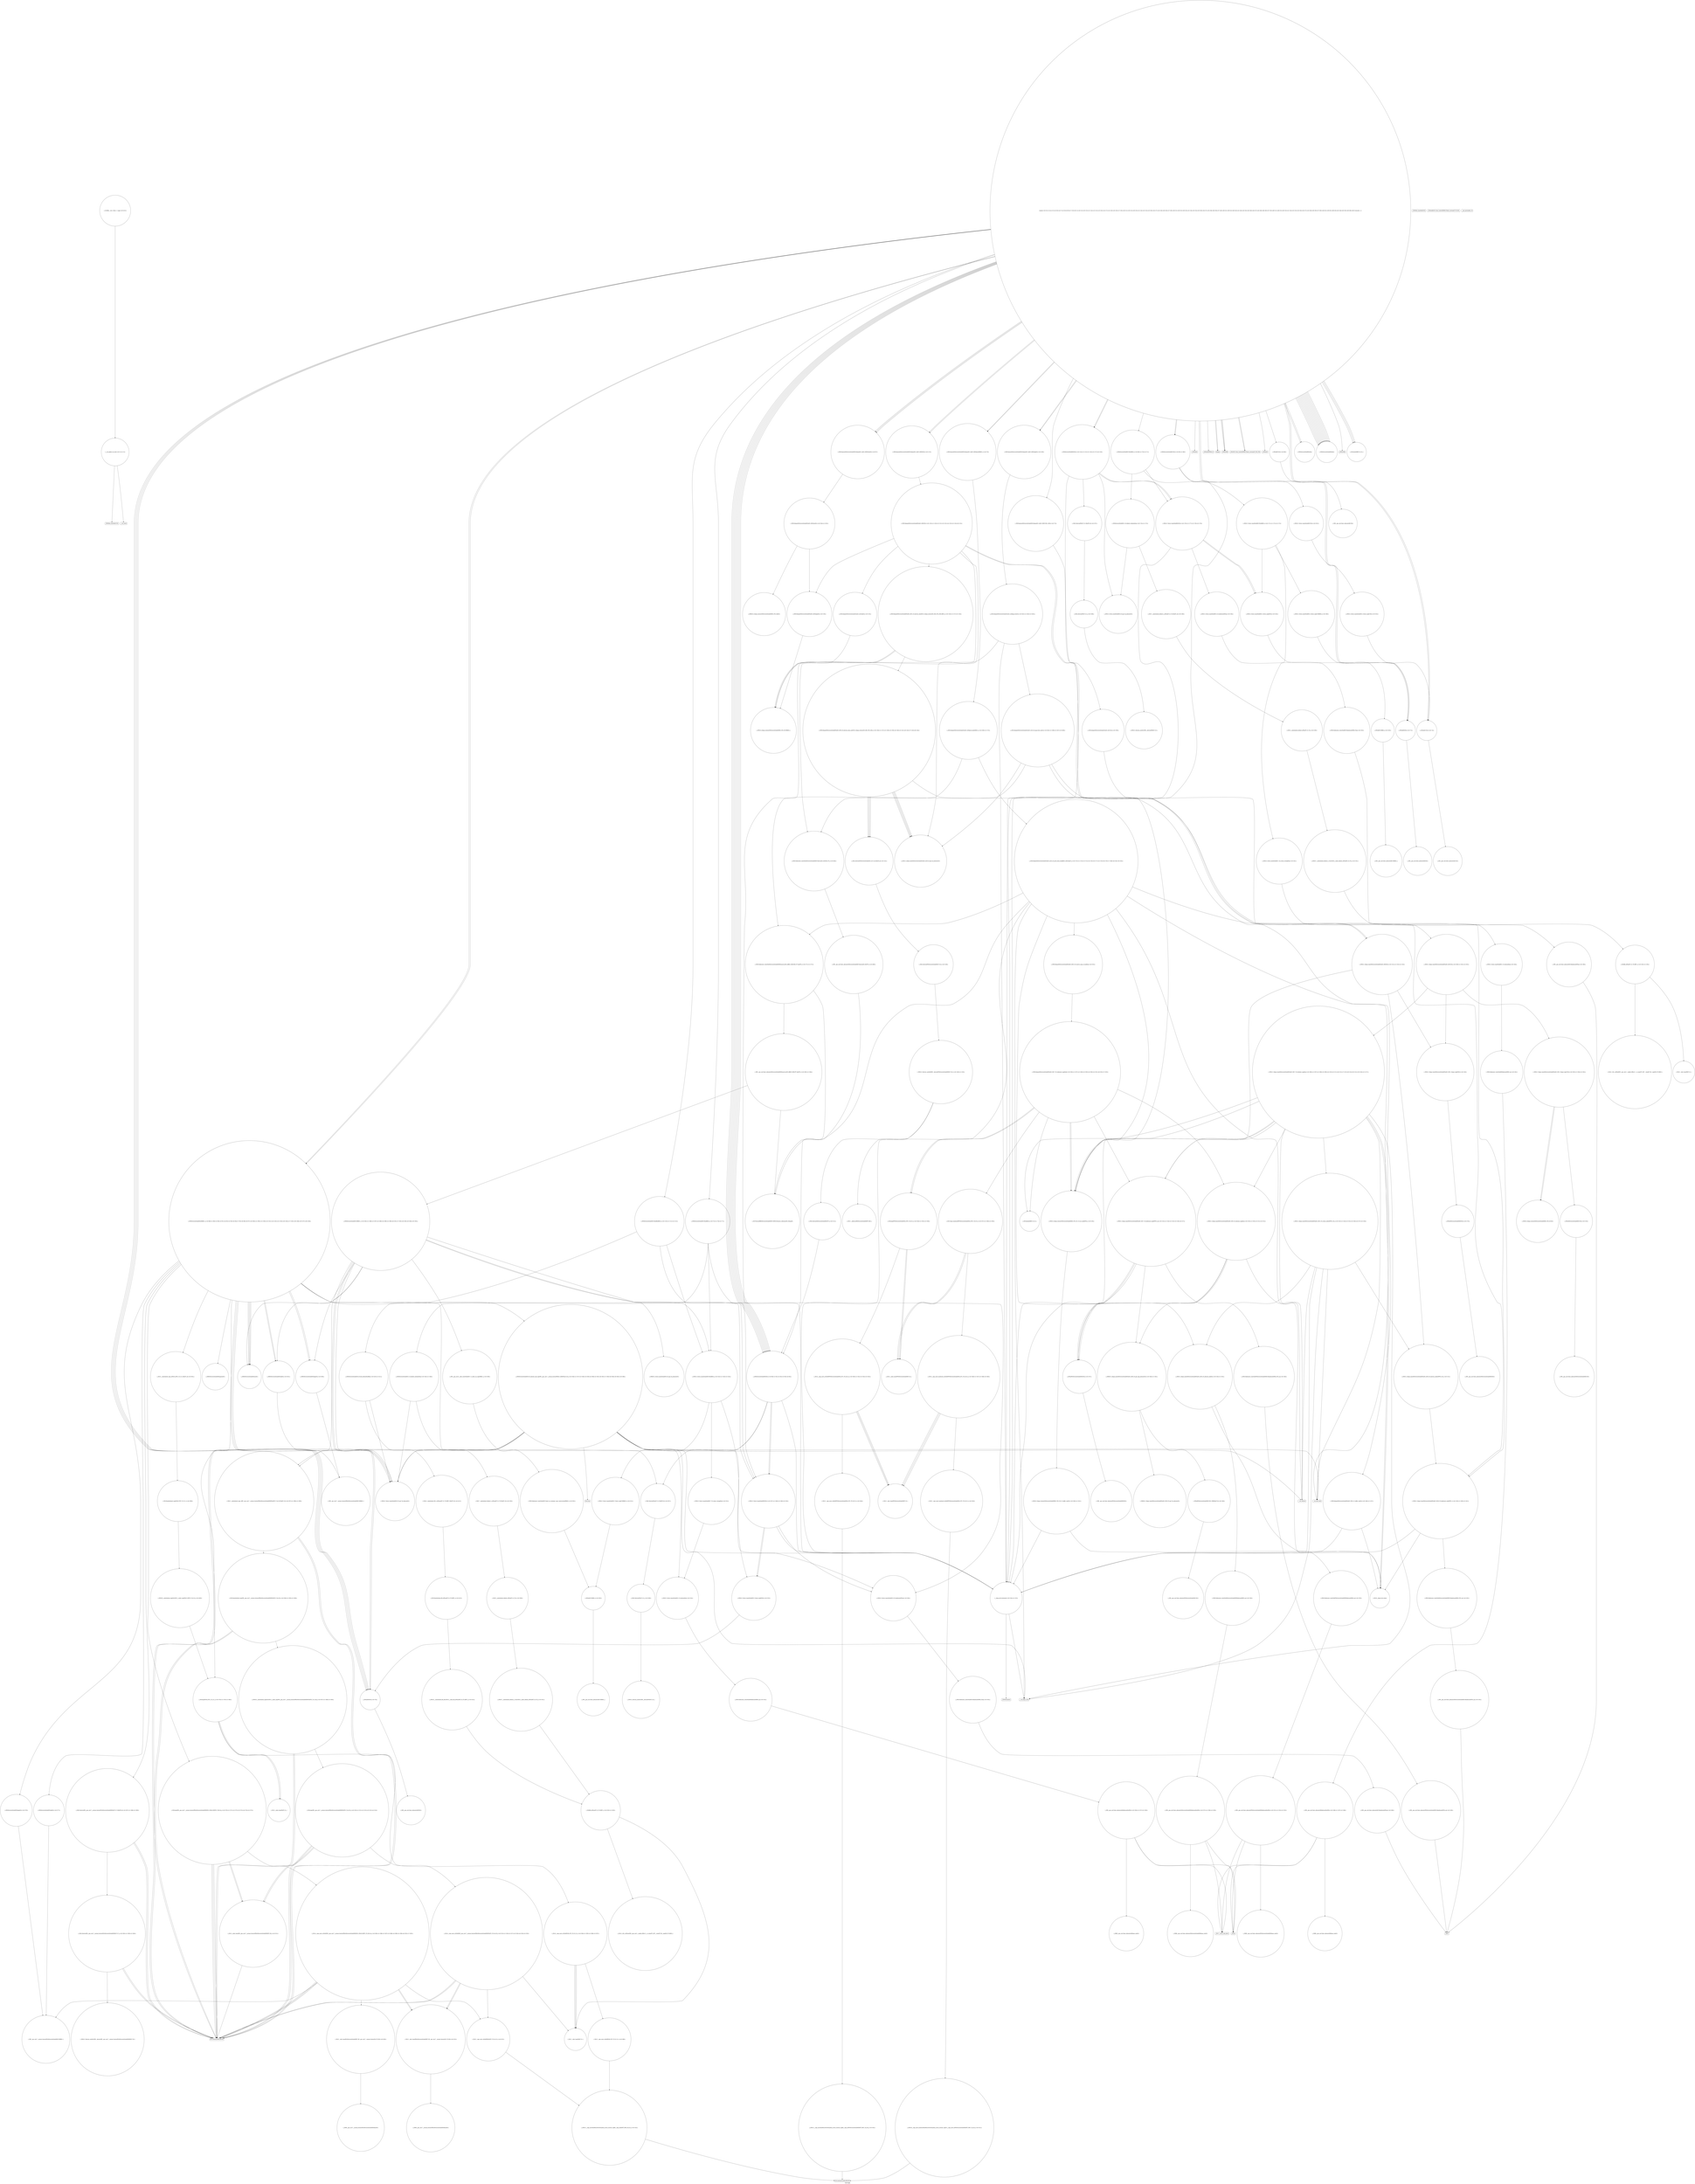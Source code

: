 digraph "Call Graph" {
	label="Call Graph";

	Node0x5560c06709c0 [shape=record,shape=circle,label="{__cxx_global_var_init|{<s0>1|<s1>2}}"];
	Node0x5560c06709c0:s0 -> Node0x5560c0670a40[color=black];
	Node0x5560c06709c0:s1 -> Node0x5560c0b694f0[color=black];
	Node0x5560c0b70db0 [shape=record,shape=circle,label="{_ZSt22__copy_move_backward_aILb0EPPSt6vectorIxSaIxEES4_ET1_T0_S6_S5_|{<s0>350}}"];
	Node0x5560c0b70db0:s0 -> Node0x5560c0b70e30[color=black];
	Node0x5560c0b6abf0 [shape=record,shape=circle,label="{_ZNSt5dequeISt6vectorIxSaIxEESaIS2_EEC2Ev|{<s0>199}}"];
	Node0x5560c0b6abf0:s0 -> Node0x5560c0b6ac70[color=black];
	Node0x5560c0b69a70 [shape=record,shape=circle,label="{_ZNSt5queueISt6vectorIxSaIxEESt5dequeIS2_SaIS2_EEEC2IS5_vEEv|{<s0>73}}"];
	Node0x5560c0b69a70:s0 -> Node0x5560c0b6abf0[color=black];
	Node0x5560c0b6d490 [shape=record,shape=Mrecord,label="{llvm.trap}"];
	Node0x5560c0b6b2f0 [shape=record,shape=circle,label="{_ZN9__gnu_cxx13new_allocatorIPSt6vectorIxSaIxEEE8allocateEmPKv|{<s0>231|<s1>232|<s2>233}}"];
	Node0x5560c0b6b2f0:s0 -> Node0x5560c0b6b370[color=black];
	Node0x5560c0b6b2f0:s1 -> Node0x5560c0b6cc90[color=black];
	Node0x5560c0b6b2f0:s2 -> Node0x5560c0b6cd10[color=black];
	Node0x5560c0b6a170 [shape=record,shape=Mrecord,label="{_ZNSolsEx}"];
	Node0x5560c0b6db90 [shape=record,shape=circle,label="{_ZNSt5dequeISt6vectorIxSaIxEESaIS2_EE16_M_pop_front_auxEv|{<s0>405|<s1>406|<s2>407|<s3>408}}"];
	Node0x5560c0b6db90:s0 -> Node0x5560c0b6a5f0[color=black];
	Node0x5560c0b6db90:s1 -> Node0x5560c0b6db10[color=black];
	Node0x5560c0b6db90:s2 -> Node0x5560c0b6be90[color=black];
	Node0x5560c0b6db90:s3 -> Node0x5560c0b6b1f0[color=black];
	Node0x5560c0b6b9f0 [shape=record,shape=circle,label="{_ZNSt12_Vector_baseIxSaIxEE12_Vector_implD2Ev|{<s0>253}}"];
	Node0x5560c0b6b9f0:s0 -> Node0x5560c0b69bf0[color=black];
	Node0x5560c0b6a870 [shape=record,shape=circle,label="{_ZNSt5dequeISt6vectorIxSaIxEESaIS2_EE19_M_destroy_data_auxESt15_Deque_iteratorIS2_RS2_PS2_ES8_|{<s0>136|<s1>137|<s2>138|<s3>139|<s4>140|<s5>141|<s6>142|<s7>143|<s8>144}}"];
	Node0x5560c0b6a870:s0 -> Node0x5560c0b6a9f0[color=black];
	Node0x5560c0b6a870:s1 -> Node0x5560c0b6a5f0[color=black];
	Node0x5560c0b6a870:s2 -> Node0x5560c0b6a970[color=black];
	Node0x5560c0b6a870:s3 -> Node0x5560c0b6a5f0[color=black];
	Node0x5560c0b6a870:s4 -> Node0x5560c0b6a970[color=black];
	Node0x5560c0b6a870:s5 -> Node0x5560c0b6a5f0[color=black];
	Node0x5560c0b6a870:s6 -> Node0x5560c0b6a970[color=black];
	Node0x5560c0b6a870:s7 -> Node0x5560c0b6a5f0[color=black];
	Node0x5560c0b6a870:s8 -> Node0x5560c0b6a970[color=black];
	Node0x5560c0b6f930 [shape=record,shape=circle,label="{_ZNSt16allocator_traitsISaIxEE10deallocateERS0_Pxm|{<s0>265}}"];
	Node0x5560c0b6f930:s0 -> Node0x5560c0b6f9b0[color=black];
	Node0x5560c0b6bf90 [shape=record,shape=circle,label="{_ZN9__gnu_cxx13new_allocatorISt6vectorIxSaIxEEE10deallocateEPS3_m|{<s0>163}}"];
	Node0x5560c0b6bf90:s0 -> Node0x5560c0b6c010[color=black];
	Node0x5560c0b70030 [shape=record,shape=circle,label="{_ZSt22__uninitialized_copy_aIN9__gnu_cxx17__normal_iteratorIPKxSt6vectorIxSaIxEEEEPxxET0_T_SA_S9_RSaIT1_E|{<s0>297|<s1>298|<s2>299}}"];
	Node0x5560c0b70030:s0 -> Node0x5560c0b70330[color=black];
	Node0x5560c0b70030:s1 -> Node0x5560c0b70330[color=black];
	Node0x5560c0b70030:s2 -> Node0x5560c0b702b0[color=black];
	Node0x5560c0b6c690 [shape=record,shape=circle,label="{_ZNSt12_Vector_baseIiSaIiEEC2EmRKS0_|{<s0>171|<s1>172|<s2>173}}"];
	Node0x5560c0b6c690:s0 -> Node0x5560c0b6c810[color=black];
	Node0x5560c0b6c690:s1 -> Node0x5560c0b6c890[color=black];
	Node0x5560c0b6c690:s2 -> Node0x5560c0b6c910[color=black];
	Node0x5560c0b70730 [shape=record,shape=Mrecord,label="{llvm.memmove.p0i8.p0i8.i64}"];
	Node0x5560c0b6cd90 [shape=record,shape=circle,label="{_ZSt27__uninitialized_default_n_aIPimiET_S1_T0_RSaIT1_E|{<s0>189}}"];
	Node0x5560c0b6cd90:s0 -> Node0x5560c0b6ce90[color=black];
	Node0x5560c0670a40 [shape=record,shape=Mrecord,label="{_ZNSt8ios_base4InitC1Ev}"];
	Node0x5560c0b70e30 [shape=record,shape=circle,label="{_ZNSt20__copy_move_backwardILb0ELb1ESt26random_access_iterator_tagE13__copy_move_bIPSt6vectorIxSaIxEEEEPT_PKS7_SA_S8_|{<s0>351}}"];
	Node0x5560c0b70e30:s0 -> Node0x5560c0b70730[color=black];
	Node0x5560c0b6ac70 [shape=record,shape=circle,label="{_ZNSt11_Deque_baseISt6vectorIxSaIxEESaIS2_EEC2Ev|{<s0>200|<s1>201|<s2>202}}"];
	Node0x5560c0b6ac70:s0 -> Node0x5560c0b6acf0[color=black];
	Node0x5560c0b6ac70:s1 -> Node0x5560c0b6ad70[color=black];
	Node0x5560c0b6ac70:s2 -> Node0x5560c0b6be10[color=black];
	Node0x5560c0b69af0 [shape=record,shape=circle,label="{_ZNSaIxEC2Ev|{<s0>74}}"];
	Node0x5560c0b69af0:s0 -> Node0x5560c0b6b670[color=black];
	Node0x5560c0b6d510 [shape=record,shape=circle,label="{_ZSt8_DestroyIN9__gnu_cxx17__normal_iteratorIPxSt6vectorIxSaIxEEEEEvT_S7_|{<s0>382|<s1>383|<s2>384}}"];
	Node0x5560c0b6d510:s0 -> Node0x5560c0b70330[color=black];
	Node0x5560c0b6d510:s1 -> Node0x5560c0b70330[color=black];
	Node0x5560c0b6d510:s2 -> Node0x5560c0b6d590[color=black];
	Node0x5560c0b6b370 [shape=record,shape=circle,label="{_ZNK9__gnu_cxx13new_allocatorIPSt6vectorIxSaIxEEE8max_sizeEv}"];
	Node0x5560c0b6a1f0 [shape=record,shape=Mrecord,label="{_ZNSolsEPFRSoS_E}"];
	Node0x5560c0b6dc10 [shape=record,shape=circle,label="{_ZN9__gnu_cxx13new_allocatorISt6vectorIxSaIxEEE7destroyIS3_EEvPT_|{<s0>409}}"];
	Node0x5560c0b6dc10:s0 -> Node0x5560c0b69d70[color=black];
	Node0x5560c0b6ba70 [shape=record,shape=circle,label="{_ZN9__gnu_cxx13new_allocatorIxEC2ERKS1_}"];
	Node0x5560c0b6a8f0 [shape=record,shape=circle,label="{_ZNSt15_Deque_iteratorISt6vectorIxSaIxEERS2_PS2_EC2ERKS5_}"];
	Node0x5560c0b6f9b0 [shape=record,shape=circle,label="{_ZN9__gnu_cxx13new_allocatorIxE10deallocateEPxm|{<s0>266}}"];
	Node0x5560c0b6f9b0:s0 -> Node0x5560c0b6c010[color=black];
	Node0x5560c0b6c010 [shape=record,shape=Mrecord,label="{_ZdlPv}"];
	Node0x5560c0b700b0 [shape=record,shape=circle,label="{_ZNKSt6vectorIxSaIxEE5beginEv|{<s0>300}}"];
	Node0x5560c0b700b0:s0 -> Node0x5560c0b70830[color=black];
	Node0x5560c0b6c710 [shape=record,shape=circle,label="{_ZNSt6vectorIiSaIiEE21_M_default_initializeEm|{<s0>174|<s1>175}}"];
	Node0x5560c0b6c710:s0 -> Node0x5560c0b6ce10[color=black];
	Node0x5560c0b6c710:s1 -> Node0x5560c0b6cd90[color=black];
	Node0x5560c0b707b0 [shape=record,shape=circle,label="{_ZNK9__gnu_cxx17__normal_iteratorIPKxSt6vectorIxSaIxEEE4baseEv}"];
	Node0x5560c0b6ce10 [shape=record,shape=circle,label="{_ZNSt12_Vector_baseIiSaIiEE19_M_get_Tp_allocatorEv}"];
	Node0x5560c0b69470 [shape=record,shape=Mrecord,label="{_ZNSt8ios_base4InitD1Ev}"];
	Node0x5560c0b70eb0 [shape=record,shape=circle,label="{_ZNSt12_Vector_baseIxSaIxEEC2Ev|{<s0>352}}"];
	Node0x5560c0b70eb0:s0 -> Node0x5560c0b70f30[color=black];
	Node0x5560c0b6acf0 [shape=record,shape=circle,label="{_ZNSt11_Deque_baseISt6vectorIxSaIxEESaIS2_EE11_Deque_implC2Ev|{<s0>203|<s1>204|<s2>205}}"];
	Node0x5560c0b6acf0:s0 -> Node0x5560c0b6adf0[color=black];
	Node0x5560c0b6acf0:s1 -> Node0x5560c0b6ae70[color=black];
	Node0x5560c0b6acf0:s2 -> Node0x5560c0b6ae70[color=black];
	Node0x5560c0b69b70 [shape=record,shape=circle,label="{_ZNSt6vectorIxSaIxEEC2EmRKS0_|{<s0>75|<s1>76|<s2>77}}"];
	Node0x5560c0b69b70:s0 -> Node0x5560c0b6b770[color=black];
	Node0x5560c0b69b70:s1 -> Node0x5560c0b6b7f0[color=black];
	Node0x5560c0b69b70:s2 -> Node0x5560c0b6b870[color=black];
	Node0x5560c0b6d590 [shape=record,shape=circle,label="{_ZNSt12_Destroy_auxILb1EE9__destroyIN9__gnu_cxx17__normal_iteratorIPxSt6vectorIxSaIxEEEEEEvT_S9_}"];
	Node0x5560c0b6b3f0 [shape=record,shape=circle,label="{_ZNSt11_Deque_baseISt6vectorIxSaIxEESaIS2_EE16_M_allocate_nodeEv|{<s0>234|<s1>235}}"];
	Node0x5560c0b6b3f0:s0 -> Node0x5560c0b6bc90[color=black];
	Node0x5560c0b6b3f0:s1 -> Node0x5560c0b6b470[color=black];
	Node0x5560c0b6a270 [shape=record,shape=Mrecord,label="{_ZSt4endlIcSt11char_traitsIcEERSt13basic_ostreamIT_T0_ES6_}"];
	Node0x5560c0b6dc90 [shape=record,shape=circle,label="{_ZNSt6vectorIxSaIxEE18_M_fill_initializeEmRKx|{<s0>410|<s1>411}}"];
	Node0x5560c0b6dc90:s0 -> Node0x5560c0b6f5b0[color=black];
	Node0x5560c0b6dc90:s1 -> Node0x5560c0b6dd10[color=black];
	Node0x5560c0b6baf0 [shape=record,shape=circle,label="{_ZNSt12_Vector_baseIxSaIxEE11_M_allocateEm|{<s0>254}}"];
	Node0x5560c0b6baf0:s0 -> Node0x5560c0b6f3b0[color=black];
	Node0x5560c0b6a970 [shape=record,shape=circle,label="{_ZSt8_DestroyIPSt6vectorIxSaIxEES2_EvT_S4_RSaIT0_E|{<s0>145}}"];
	Node0x5560c0b6a970:s0 -> Node0x5560c0b6aa70[color=black];
	Node0x5560c0b6fa30 [shape=record,shape=circle,label="{_ZSt8_DestroyIPxxEvT_S1_RSaIT0_E|{<s0>267}}"];
	Node0x5560c0b6fa30:s0 -> Node0x5560c0b6fab0[color=black];
	Node0x5560c0b6c090 [shape=record,shape=circle,label="{_ZNKSt11_Deque_baseISt6vectorIxSaIxEESaIS2_EE20_M_get_map_allocatorEv|{<s0>164|<s1>165}}"];
	Node0x5560c0b6c090:s0 -> Node0x5560c0b6c210[color=black];
	Node0x5560c0b6c090:s1 -> Node0x5560c0b6c290[color=black];
	Node0x5560c0b70130 [shape=record,shape=circle,label="{_ZNKSt6vectorIxSaIxEE3endEv|{<s0>301}}"];
	Node0x5560c0b70130:s0 -> Node0x5560c0b70830[color=black];
	Node0x5560c0b6c790 [shape=record,shape=circle,label="{_ZNSt12_Vector_baseIiSaIiEED2Ev|{<s0>176|<s1>177|<s2>178|<s3>179}}"];
	Node0x5560c0b6c790:s0 -> Node0x5560c0b6d110[color=black];
	Node0x5560c0b6c790:s1 -> Node0x5560c0b6c910[color=black];
	Node0x5560c0b6c790:s2 -> Node0x5560c0b6c910[color=black];
	Node0x5560c0b6c790:s3 -> Node0x5560c0b6a6f0[color=black];
	Node0x5560c0b70830 [shape=record,shape=circle,label="{_ZN9__gnu_cxx17__normal_iteratorIPKxSt6vectorIxSaIxEEEC2ERKS2_}"];
	Node0x5560c0b6ce90 [shape=record,shape=circle,label="{_ZSt25__uninitialized_default_nIPimET_S1_T0_|{<s0>190}}"];
	Node0x5560c0b6ce90:s0 -> Node0x5560c0b6cf10[color=black];
	Node0x5560c0b694f0 [shape=record,shape=Mrecord,label="{__cxa_atexit}"];
	Node0x5560c0b70f30 [shape=record,shape=circle,label="{_ZNSt12_Vector_baseIxSaIxEE12_Vector_implC2Ev|{<s0>353}}"];
	Node0x5560c0b70f30:s0 -> Node0x5560c0b69af0[color=black];
	Node0x5560c0b6ad70 [shape=record,shape=circle,label="{_ZNSt11_Deque_baseISt6vectorIxSaIxEESaIS2_EE17_M_initialize_mapEm|{<s0>206|<s1>207|<s2>208|<s3>209|<s4>210|<s5>211|<s6>212|<s7>213|<s8>214|<s9>215|<s10>216|<s11>217}}"];
	Node0x5560c0b6ad70:s0 -> Node0x5560c0b6bc90[color=black];
	Node0x5560c0b6ad70:s1 -> Node0x5560c0b6af70[color=black];
	Node0x5560c0b6ad70:s2 -> Node0x5560c0b6aff0[color=black];
	Node0x5560c0b6ad70:s3 -> Node0x5560c0b6b070[color=black];
	Node0x5560c0b6ad70:s4 -> Node0x5560c0b6a770[color=black];
	Node0x5560c0b6ad70:s5 -> Node0x5560c0b6bd90[color=black];
	Node0x5560c0b6ad70:s6 -> Node0x5560c0b6b0f0[color=black];
	Node0x5560c0b6ad70:s7 -> Node0x5560c0b6b170[color=black];
	Node0x5560c0b6ad70:s8 -> Node0x5560c0b6b1f0[color=black];
	Node0x5560c0b6ad70:s9 -> Node0x5560c0b6b1f0[color=black];
	Node0x5560c0b6ad70:s10 -> Node0x5560c0b6bc90[color=black];
	Node0x5560c0b6ad70:s11 -> Node0x5560c0b6a6f0[color=black];
	Node0x5560c0b69bf0 [shape=record,shape=circle,label="{_ZNSaIxED2Ev|{<s0>78}}"];
	Node0x5560c0b69bf0:s0 -> Node0x5560c0b6b6f0[color=black];
	Node0x5560c0b6d610 [shape=record,shape=circle,label="{_ZSt14__copy_move_a2ILb0EN9__gnu_cxx17__normal_iteratorIPKxSt6vectorIxSaIxEEEENS1_IPxS6_EEET1_T0_SB_SA_|{<s0>385|<s1>386|<s2>387|<s3>388|<s4>389|<s5>390|<s6>391|<s7>392}}"];
	Node0x5560c0b6d610:s0 -> Node0x5560c0b70330[color=black];
	Node0x5560c0b6d610:s1 -> Node0x5560c0b70630[color=black];
	Node0x5560c0b6d610:s2 -> Node0x5560c0b70330[color=black];
	Node0x5560c0b6d610:s3 -> Node0x5560c0b70630[color=black];
	Node0x5560c0b6d610:s4 -> Node0x5560c0b70330[color=black];
	Node0x5560c0b6d610:s5 -> Node0x5560c0b6d690[color=black];
	Node0x5560c0b6d610:s6 -> Node0x5560c0b705b0[color=black];
	Node0x5560c0b6d610:s7 -> Node0x5560c0b6d710[color=black];
	Node0x5560c0b6b470 [shape=record,shape=circle,label="{_ZNSt16allocator_traitsISaISt6vectorIxSaIxEEEE8allocateERS3_m|{<s0>236}}"];
	Node0x5560c0b6b470:s0 -> Node0x5560c0b6b4f0[color=black];
	Node0x5560c0b6a2f0 [shape=record,shape=circle,label="{_ZNSt5queueISt6vectorIxSaIxEESt5dequeIS2_SaIS2_EEED2Ev|{<s0>113}}"];
	Node0x5560c0b6a2f0:s0 -> Node0x5560c0b6a3f0[color=black];
	Node0x5560c0b6dd10 [shape=record,shape=circle,label="{_ZSt24__uninitialized_fill_n_aIPxmxxET_S1_T0_RKT1_RSaIT2_E|{<s0>412}}"];
	Node0x5560c0b6dd10:s0 -> Node0x5560c0b6dd90[color=black];
	Node0x5560c0b6f3b0 [shape=record,shape=circle,label="{_ZNSt16allocator_traitsISaIxEE8allocateERS0_m|{<s0>255}}"];
	Node0x5560c0b6f3b0:s0 -> Node0x5560c0b6f430[color=black];
	Node0x5560c0b6a9f0 [shape=record,shape=circle,label="{_ZNSt5dequeISt6vectorIxSaIxEESaIS2_EE14_S_buffer_sizeEv|{<s0>146|<s1>147}}"];
	Node0x5560c0b6a9f0:s0 -> Node0x5560c0b6bc90[color=black];
	Node0x5560c0b6a9f0:s1 -> Node0x5560c0b6a6f0[color=black];
	Node0x5560c0b6fab0 [shape=record,shape=circle,label="{_ZSt8_DestroyIPxEvT_S1_|{<s0>268}}"];
	Node0x5560c0b6fab0:s0 -> Node0x5560c0b6fb30[color=black];
	Node0x5560c0b6c110 [shape=record,shape=circle,label="{_ZNSt16allocator_traitsISaIPSt6vectorIxSaIxEEEE10deallocateERS4_PS3_m|{<s0>166}}"];
	Node0x5560c0b6c110:s0 -> Node0x5560c0b6c390[color=black];
	Node0x5560c0b701b0 [shape=record,shape=circle,label="{_ZNSt16allocator_traitsISaIxEE37select_on_container_copy_constructionERKS0_|{<s0>302}}"];
	Node0x5560c0b701b0:s0 -> Node0x5560c0b70230[color=black];
	Node0x5560c0b6c810 [shape=record,shape=circle,label="{_ZNSt12_Vector_baseIiSaIiEE12_Vector_implC2ERKS0_|{<s0>180}}"];
	Node0x5560c0b6c810:s0 -> Node0x5560c0b6c990[color=black];
	Node0x5560c0b708b0 [shape=record,shape=circle,label="{_ZNSt5dequeISt6vectorIxSaIxEESaIS2_EE22_M_reserve_map_at_backEm|{<s0>325}}"];
	Node0x5560c0b708b0:s0 -> Node0x5560c0b70930[color=black];
	Node0x5560c0b6cf10 [shape=record,shape=circle,label="{_ZNSt27__uninitialized_default_n_1ILb1EE18__uninit_default_nIPimEET_S3_T0_|{<s0>191}}"];
	Node0x5560c0b6cf10:s0 -> Node0x5560c0b6cf90[color=black];
	Node0x5560c0b69570 [shape=record,shape=circle,label="{main|{<s0>3|<s1>4|<s2>5|<s3>6|<s4>7|<s5>8|<s6>9|<s7>10|<s8>11|<s9>12|<s10>13|<s11>14|<s12>15|<s13>16|<s14>17|<s15>18|<s16>19|<s17>20|<s18>21|<s19>22|<s20>23|<s21>24|<s22>25|<s23>26|<s24>27|<s25>28|<s26>29|<s27>30|<s28>31|<s29>32|<s30>33|<s31>34|<s32>35|<s33>36|<s34>37|<s35>38|<s36>39|<s37>40|<s38>41|<s39>42|<s40>43|<s41>44|<s42>45|<s43>46|<s44>47|<s45>48|<s46>49|<s47>50|<s48>51|<s49>52|<s50>53|<s51>54|<s52>55|<s53>56|<s54>57|<s55>58|<s56>59|<s57>60|<s58>61|<s59>62|<s60>63|<s61>64|<s62>65|<s63>66|<s64>truncated...}}"];
	Node0x5560c0b69570:s0 -> Node0x5560c0b695f0[color=black];
	Node0x5560c0b69570:s1 -> Node0x5560c0b695f0[color=black];
	Node0x5560c0b69570:s2 -> Node0x5560c0b69670[color=black];
	Node0x5560c0b69570:s3 -> Node0x5560c0b696f0[color=black];
	Node0x5560c0b69570:s4 -> Node0x5560c0b69770[color=black];
	Node0x5560c0b69570:s5 -> Node0x5560c0b696f0[color=black];
	Node0x5560c0b69570:s6 -> Node0x5560c0b69670[color=black];
	Node0x5560c0b69570:s7 -> Node0x5560c0b697f0[color=black];
	Node0x5560c0b69570:s8 -> Node0x5560c0b69870[color=black];
	Node0x5560c0b69570:s9 -> Node0x5560c0b69970[color=black];
	Node0x5560c0b69570:s10 -> Node0x5560c0b699f0[color=black];
	Node0x5560c0b69570:s11 -> Node0x5560c0b69670[color=black];
	Node0x5560c0b69570:s12 -> Node0x5560c0b69970[color=black];
	Node0x5560c0b69570:s13 -> Node0x5560c0b69a70[color=black];
	Node0x5560c0b69570:s14 -> Node0x5560c0b69af0[color=black];
	Node0x5560c0b69570:s15 -> Node0x5560c0b69b70[color=black];
	Node0x5560c0b69570:s16 -> Node0x5560c0b69bf0[color=black];
	Node0x5560c0b69570:s17 -> Node0x5560c0b699f0[color=black];
	Node0x5560c0b69570:s18 -> Node0x5560c0b69c70[color=black];
	Node0x5560c0b69570:s19 -> Node0x5560c0b69bf0[color=black];
	Node0x5560c0b69570:s20 -> Node0x5560c0b69cf0[color=black];
	Node0x5560c0b69570:s21 -> Node0x5560c0b69d70[color=black];
	Node0x5560c0b69570:s22 -> Node0x5560c0b69d70[color=black];
	Node0x5560c0b69570:s23 -> Node0x5560c0b69df0[color=black];
	Node0x5560c0b69570:s24 -> Node0x5560c0b69df0[color=black];
	Node0x5560c0b69570:s25 -> Node0x5560c0b69e70[color=black];
	Node0x5560c0b69570:s26 -> Node0x5560c0b69ef0[color=black];
	Node0x5560c0b69570:s27 -> Node0x5560c0b69f70[color=black];
	Node0x5560c0b69570:s28 -> Node0x5560c0b69e70[color=black];
	Node0x5560c0b69570:s29 -> Node0x5560c0b69ef0[color=black];
	Node0x5560c0b69570:s30 -> Node0x5560c0b69f70[color=black];
	Node0x5560c0b69570:s31 -> Node0x5560c0b69af0[color=black];
	Node0x5560c0b69570:s32 -> Node0x5560c0b69ff0[color=black];
	Node0x5560c0b69570:s33 -> Node0x5560c0b69bf0[color=black];
	Node0x5560c0b69570:s34 -> Node0x5560c0b6a070[color=black];
	Node0x5560c0b69570:s35 -> Node0x5560c0b69c70[color=black];
	Node0x5560c0b69570:s36 -> Node0x5560c0b69c70[color=black];
	Node0x5560c0b69570:s37 -> Node0x5560c0b69c70[color=black];
	Node0x5560c0b69570:s38 -> Node0x5560c0b6a0f0[color=black];
	Node0x5560c0b69570:s39 -> Node0x5560c0b69c70[color=black];
	Node0x5560c0b69570:s40 -> Node0x5560c0b69c70[color=black];
	Node0x5560c0b69570:s41 -> Node0x5560c0b69c70[color=black];
	Node0x5560c0b69570:s42 -> Node0x5560c0b69c70[color=black];
	Node0x5560c0b69570:s43 -> Node0x5560c0b6a0f0[color=black];
	Node0x5560c0b69570:s44 -> Node0x5560c0b69c70[color=black];
	Node0x5560c0b69570:s45 -> Node0x5560c0b69c70[color=black];
	Node0x5560c0b69570:s46 -> Node0x5560c0b69c70[color=black];
	Node0x5560c0b69570:s47 -> Node0x5560c0b6a0f0[color=black];
	Node0x5560c0b69570:s48 -> Node0x5560c0b69c70[color=black];
	Node0x5560c0b69570:s49 -> Node0x5560c0b69bf0[color=black];
	Node0x5560c0b69570:s50 -> Node0x5560c0b69d70[color=black];
	Node0x5560c0b69570:s51 -> Node0x5560c0b69cf0[color=black];
	Node0x5560c0b69570:s52 -> Node0x5560c0b69d70[color=black];
	Node0x5560c0b69570:s53 -> Node0x5560c0b69d70[color=black];
	Node0x5560c0b69570:s54 -> Node0x5560c0b69d70[color=black];
	Node0x5560c0b69570:s55 -> Node0x5560c0b69d70[color=black];
	Node0x5560c0b69570:s56 -> Node0x5560c0b69d70[color=black];
	Node0x5560c0b69570:s57 -> Node0x5560c0b69e70[color=black];
	Node0x5560c0b69570:s58 -> Node0x5560c0b69c70[color=black];
	Node0x5560c0b69570:s59 -> Node0x5560c0b6a170[color=black];
	Node0x5560c0b69570:s60 -> Node0x5560c0b6a1f0[color=black];
	Node0x5560c0b69570:s61 -> Node0x5560c0b6a2f0[color=black];
	Node0x5560c0b69570:s62 -> Node0x5560c0b6a370[color=black];
	Node0x5560c0b69570:s63 -> Node0x5560c0b6a2f0[color=black];
	Node0x5560c0b69570:s64 -> Node0x5560c0b6a370[color=black];
	Node0x5560c0b70fb0 [shape=record,shape=circle,label="{_ZNSt5dequeISt6vectorIxSaIxEESaIS2_EE5frontEv|{<s0>354|<s1>355}}"];
	Node0x5560c0b70fb0:s0 -> Node0x5560c0b6a4f0[color=black];
	Node0x5560c0b70fb0:s1 -> Node0x5560c0b71030[color=black];
	Node0x5560c0b6adf0 [shape=record,shape=circle,label="{_ZNSaISt6vectorIxSaIxEEEC2Ev|{<s0>218}}"];
	Node0x5560c0b6adf0:s0 -> Node0x5560c0b6aef0[color=black];
	Node0x5560c0b69c70 [shape=record,shape=circle,label="{_ZNSt6vectorIxSaIxEEixEm}"];
	Node0x5560c0b6d690 [shape=record,shape=circle,label="{_ZSt12__niter_baseIPxSt6vectorIxSaIxEEET_N9__gnu_cxx17__normal_iteratorIS4_T0_EE|{<s0>393}}"];
	Node0x5560c0b6d690:s0 -> Node0x5560c0b6d790[color=black];
	Node0x5560c0b6b4f0 [shape=record,shape=circle,label="{_ZN9__gnu_cxx13new_allocatorISt6vectorIxSaIxEEE8allocateEmPKv|{<s0>237|<s1>238|<s2>239}}"];
	Node0x5560c0b6b4f0:s0 -> Node0x5560c0b6b570[color=black];
	Node0x5560c0b6b4f0:s1 -> Node0x5560c0b6cc90[color=black];
	Node0x5560c0b6b4f0:s2 -> Node0x5560c0b6cd10[color=black];
	Node0x5560c0b6a370 [shape=record,shape=circle,label="{_ZNSt6vectorIiSaIiEED2Ev|{<s0>114|<s1>115|<s2>116|<s3>117|<s4>118}}"];
	Node0x5560c0b6a370:s0 -> Node0x5560c0b6ce10[color=black];
	Node0x5560c0b6a370:s1 -> Node0x5560c0b6d290[color=black];
	Node0x5560c0b6a370:s2 -> Node0x5560c0b6c790[color=black];
	Node0x5560c0b6a370:s3 -> Node0x5560c0b6c790[color=black];
	Node0x5560c0b6a370:s4 -> Node0x5560c0b6a6f0[color=black];
	Node0x5560c0b6dd90 [shape=record,shape=circle,label="{_ZSt20uninitialized_fill_nIPxmxET_S1_T0_RKT1_|{<s0>413}}"];
	Node0x5560c0b6dd90:s0 -> Node0x5560c0b6de10[color=black];
	Node0x5560c0b6f430 [shape=record,shape=circle,label="{_ZN9__gnu_cxx13new_allocatorIxE8allocateEmPKv|{<s0>256|<s1>257|<s2>258}}"];
	Node0x5560c0b6f430:s0 -> Node0x5560c0b6f4b0[color=black];
	Node0x5560c0b6f430:s1 -> Node0x5560c0b6cc90[color=black];
	Node0x5560c0b6f430:s2 -> Node0x5560c0b6cd10[color=black];
	Node0x5560c0b6aa70 [shape=record,shape=circle,label="{_ZSt8_DestroyIPSt6vectorIxSaIxEEEvT_S4_|{<s0>148}}"];
	Node0x5560c0b6aa70:s0 -> Node0x5560c0b6aaf0[color=black];
	Node0x5560c0b6fb30 [shape=record,shape=circle,label="{_ZNSt12_Destroy_auxILb1EE9__destroyIPxEEvT_S3_}"];
	Node0x5560c0b6c190 [shape=record,shape=circle,label="{_ZNSaIPSt6vectorIxSaIxEEED2Ev|{<s0>167}}"];
	Node0x5560c0b6c190:s0 -> Node0x5560c0b6c410[color=black];
	Node0x5560c0b70230 [shape=record,shape=circle,label="{_ZNSaIxEC2ERKS_|{<s0>303}}"];
	Node0x5560c0b70230:s0 -> Node0x5560c0b6ba70[color=black];
	Node0x5560c0b6c890 [shape=record,shape=circle,label="{_ZNSt12_Vector_baseIiSaIiEE17_M_create_storageEm|{<s0>181}}"];
	Node0x5560c0b6c890:s0 -> Node0x5560c0b6ca90[color=black];
	Node0x5560c0b70930 [shape=record,shape=circle,label="{_ZNSt5dequeISt6vectorIxSaIxEESaIS2_EE17_M_reallocate_mapEmb|{<s0>326|<s1>327|<s2>328|<s3>329|<s4>330|<s5>331|<s6>332|<s7>333}}"];
	Node0x5560c0b70930:s0 -> Node0x5560c0b709b0[color=black];
	Node0x5560c0b70930:s1 -> Node0x5560c0b70a30[color=black];
	Node0x5560c0b70930:s2 -> Node0x5560c0b6af70[color=black];
	Node0x5560c0b70930:s3 -> Node0x5560c0b6aff0[color=black];
	Node0x5560c0b70930:s4 -> Node0x5560c0b709b0[color=black];
	Node0x5560c0b70930:s5 -> Node0x5560c0b6bd90[color=black];
	Node0x5560c0b70930:s6 -> Node0x5560c0b6b1f0[color=black];
	Node0x5560c0b70930:s7 -> Node0x5560c0b6b1f0[color=black];
	Node0x5560c0b6cf90 [shape=record,shape=circle,label="{_ZSt6fill_nIPimiET_S1_T0_RKT1_|{<s0>192|<s1>193}}"];
	Node0x5560c0b6cf90:s0 -> Node0x5560c0b6d090[color=black];
	Node0x5560c0b6cf90:s1 -> Node0x5560c0b6d010[color=black];
	Node0x5560c0b695f0 [shape=record,shape=Mrecord,label="{freopen}"];
	Node0x5560c0b71030 [shape=record,shape=circle,label="{_ZNKSt15_Deque_iteratorISt6vectorIxSaIxEERS2_PS2_EdeEv}"];
	Node0x5560c0b6ae70 [shape=record,shape=circle,label="{_ZNSt15_Deque_iteratorISt6vectorIxSaIxEERS2_PS2_EC2Ev}"];
	Node0x5560c0b69cf0 [shape=record,shape=circle,label="{_ZNSt5queueISt6vectorIxSaIxEESt5dequeIS2_SaIS2_EEE4pushERKS2_|{<s0>79}}"];
	Node0x5560c0b69cf0:s0 -> Node0x5560c0b6fbb0[color=black];
	Node0x5560c0b6d710 [shape=record,shape=circle,label="{_ZN9__gnu_cxx17__normal_iteratorIPxSt6vectorIxSaIxEEEC2ERKS1_}"];
	Node0x5560c0b6b570 [shape=record,shape=circle,label="{_ZNK9__gnu_cxx13new_allocatorISt6vectorIxSaIxEEE8max_sizeEv}"];
	Node0x5560c0b6a3f0 [shape=record,shape=circle,label="{_ZNSt5dequeISt6vectorIxSaIxEESaIS2_EED2Ev|{<s0>119|<s1>120|<s2>121|<s3>122|<s4>123|<s5>124|<s6>125}}"];
	Node0x5560c0b6a3f0:s0 -> Node0x5560c0b6a4f0[color=black];
	Node0x5560c0b6a3f0:s1 -> Node0x5560c0b6a570[color=black];
	Node0x5560c0b6a3f0:s2 -> Node0x5560c0b6a5f0[color=black];
	Node0x5560c0b6a3f0:s3 -> Node0x5560c0b6a470[color=black];
	Node0x5560c0b6a3f0:s4 -> Node0x5560c0b6a670[color=black];
	Node0x5560c0b6a3f0:s5 -> Node0x5560c0b6a670[color=black];
	Node0x5560c0b6a3f0:s6 -> Node0x5560c0b6a6f0[color=black];
	Node0x5560c0b6de10 [shape=record,shape=circle,label="{_ZNSt22__uninitialized_fill_nILb1EE15__uninit_fill_nIPxmxEET_S3_T0_RKT1_|{<s0>414}}"];
	Node0x5560c0b6de10:s0 -> Node0x5560c0b6f730[color=black];
	Node0x5560c0b6f4b0 [shape=record,shape=circle,label="{_ZNK9__gnu_cxx13new_allocatorIxE8max_sizeEv}"];
	Node0x5560c0b6aaf0 [shape=record,shape=circle,label="{_ZNSt12_Destroy_auxILb0EE9__destroyIPSt6vectorIxSaIxEEEEvT_S6_|{<s0>149|<s1>150}}"];
	Node0x5560c0b6aaf0:s0 -> Node0x5560c0b6bc10[color=black];
	Node0x5560c0b6aaf0:s1 -> Node0x5560c0b6bb90[color=black];
	Node0x5560c0b6fbb0 [shape=record,shape=circle,label="{_ZNSt5dequeISt6vectorIxSaIxEESaIS2_EE9push_backERKS2_|{<s0>269|<s1>270}}"];
	Node0x5560c0b6fbb0:s0 -> Node0x5560c0b6fc30[color=black];
	Node0x5560c0b6fbb0:s1 -> Node0x5560c0b6fcb0[color=black];
	Node0x5560c0b6c210 [shape=record,shape=circle,label="{_ZNKSt11_Deque_baseISt6vectorIxSaIxEESaIS2_EE19_M_get_Tp_allocatorEv}"];
	Node0x5560c0b702b0 [shape=record,shape=circle,label="{_ZSt18uninitialized_copyIN9__gnu_cxx17__normal_iteratorIPKxSt6vectorIxSaIxEEEEPxET0_T_SA_S9_|{<s0>304|<s1>305|<s2>306}}"];
	Node0x5560c0b702b0:s0 -> Node0x5560c0b70330[color=black];
	Node0x5560c0b702b0:s1 -> Node0x5560c0b70330[color=black];
	Node0x5560c0b702b0:s2 -> Node0x5560c0b703b0[color=black];
	Node0x5560c0b6c910 [shape=record,shape=circle,label="{_ZNSt12_Vector_baseIiSaIiEE12_Vector_implD2Ev|{<s0>182}}"];
	Node0x5560c0b6c910:s0 -> Node0x5560c0b69970[color=black];
	Node0x5560c0b709b0 [shape=record,shape=circle,label="{_ZSt4copyIPPSt6vectorIxSaIxEES4_ET0_T_S6_S5_|{<s0>334|<s1>335|<s2>336}}"];
	Node0x5560c0b709b0:s0 -> Node0x5560c0b70b30[color=black];
	Node0x5560c0b709b0:s1 -> Node0x5560c0b70b30[color=black];
	Node0x5560c0b709b0:s2 -> Node0x5560c0b70ab0[color=black];
	Node0x5560c0b6d010 [shape=record,shape=circle,label="{_ZSt10__fill_n_aIPimiEN9__gnu_cxx11__enable_ifIXsr11__is_scalarIT1_EE7__valueET_E6__typeES4_T0_RKS3_}"];
	Node0x5560c0b69670 [shape=record,shape=Mrecord,label="{_ZNSirsERi}"];
	Node0x5560c0b710b0 [shape=record,shape=circle,label="{_ZNKSt6vectorIxSaIxEE8capacityEv}"];
	Node0x5560c0b6aef0 [shape=record,shape=circle,label="{_ZN9__gnu_cxx13new_allocatorISt6vectorIxSaIxEEEC2Ev}"];
	Node0x5560c0b69d70 [shape=record,shape=circle,label="{_ZNSt6vectorIxSaIxEED2Ev|{<s0>80|<s1>81|<s2>82|<s3>83|<s4>84}}"];
	Node0x5560c0b69d70:s0 -> Node0x5560c0b6f5b0[color=black];
	Node0x5560c0b69d70:s1 -> Node0x5560c0b6fa30[color=black];
	Node0x5560c0b69d70:s2 -> Node0x5560c0b6b870[color=black];
	Node0x5560c0b69d70:s3 -> Node0x5560c0b6b870[color=black];
	Node0x5560c0b69d70:s4 -> Node0x5560c0b6a6f0[color=black];
	Node0x5560c0b6d790 [shape=record,shape=circle,label="{_ZNK9__gnu_cxx17__normal_iteratorIPxSt6vectorIxSaIxEEE4baseEv}"];
	Node0x5560c0b6b5f0 [shape=record,shape=circle,label="{_ZNSt15_Deque_iteratorISt6vectorIxSaIxEERS2_PS2_E14_S_buffer_sizeEv|{<s0>240|<s1>241}}"];
	Node0x5560c0b6b5f0:s0 -> Node0x5560c0b6bc90[color=black];
	Node0x5560c0b6b5f0:s1 -> Node0x5560c0b6a6f0[color=black];
	Node0x5560c0b6a470 [shape=record,shape=circle,label="{_ZNSt5dequeISt6vectorIxSaIxEESaIS2_EE15_M_destroy_dataESt15_Deque_iteratorIS2_RS2_PS2_ES8_RKS3_|{<s0>126|<s1>127|<s2>128}}"];
	Node0x5560c0b6a470:s0 -> Node0x5560c0b6a8f0[color=black];
	Node0x5560c0b6a470:s1 -> Node0x5560c0b6a8f0[color=black];
	Node0x5560c0b6a470:s2 -> Node0x5560c0b6a870[color=black];
	Node0x5560c0b6de90 [shape=record,shape=circle,label="{_GLOBAL__sub_I_Gluk_1_1.cpp|{<s0>415}}"];
	Node0x5560c0b6de90:s0 -> Node0x5560c06709c0[color=black];
	Node0x5560c0b6f530 [shape=record,shape=circle,label="{_ZSt27__uninitialized_default_n_aIPxmxET_S1_T0_RSaIT1_E|{<s0>259}}"];
	Node0x5560c0b6f530:s0 -> Node0x5560c0b6f630[color=black];
	Node0x5560c0b6bb90 [shape=record,shape=circle,label="{_ZSt8_DestroyISt6vectorIxSaIxEEEvPT_|{<s0>151}}"];
	Node0x5560c0b6bb90:s0 -> Node0x5560c0b69d70[color=black];
	Node0x5560c0b6fc30 [shape=record,shape=circle,label="{_ZNSt16allocator_traitsISaISt6vectorIxSaIxEEEE9constructIS2_JRKS2_EEEvRS3_PT_DpOT0_|{<s0>271|<s1>272}}"];
	Node0x5560c0b6fc30:s0 -> Node0x5560c0b6fdb0[color=black];
	Node0x5560c0b6fc30:s1 -> Node0x5560c0b6fd30[color=black];
	Node0x5560c0b6c290 [shape=record,shape=circle,label="{_ZNSaIPSt6vectorIxSaIxEEEC2IS1_EERKSaIT_E|{<s0>168}}"];
	Node0x5560c0b6c290:s0 -> Node0x5560c0b6c310[color=black];
	Node0x5560c0b70330 [shape=record,shape=Mrecord,label="{llvm.memcpy.p0i8.p0i8.i64}"];
	Node0x5560c0b6c990 [shape=record,shape=circle,label="{_ZNSaIiEC2ERKS_|{<s0>183}}"];
	Node0x5560c0b6c990:s0 -> Node0x5560c0b6ca10[color=black];
	Node0x5560c0b70a30 [shape=record,shape=circle,label="{_ZSt13copy_backwardIPPSt6vectorIxSaIxEES4_ET0_T_S6_S5_|{<s0>337|<s1>338|<s2>339}}"];
	Node0x5560c0b70a30:s0 -> Node0x5560c0b70b30[color=black];
	Node0x5560c0b70a30:s1 -> Node0x5560c0b70b30[color=black];
	Node0x5560c0b70a30:s2 -> Node0x5560c0b70d30[color=black];
	Node0x5560c0b6d090 [shape=record,shape=circle,label="{_ZSt12__niter_baseIPiET_S1_}"];
	Node0x5560c0b696f0 [shape=record,shape=Mrecord,label="{_ZStlsISt11char_traitsIcEERSt13basic_ostreamIcT_ES5_PKc}"];
	Node0x5560c0b71130 [shape=record,shape=circle,label="{_ZNSt6vectorIxSaIxEE20_M_allocate_and_copyIN9__gnu_cxx17__normal_iteratorIPKxS1_EEEEPxmT_S9_|{<s0>356|<s1>357|<s2>358|<s3>359|<s4>360|<s5>361|<s6>362|<s7>363|<s8>364|<s9>365|<s10>366}}"];
	Node0x5560c0b71130:s0 -> Node0x5560c0b6baf0[color=black];
	Node0x5560c0b71130:s1 -> Node0x5560c0b70330[color=black];
	Node0x5560c0b71130:s2 -> Node0x5560c0b70330[color=black];
	Node0x5560c0b71130:s3 -> Node0x5560c0b6f5b0[color=black];
	Node0x5560c0b71130:s4 -> Node0x5560c0b70030[color=black];
	Node0x5560c0b71130:s5 -> Node0x5560c0b6a770[color=black];
	Node0x5560c0b71130:s6 -> Node0x5560c0b6f8b0[color=black];
	Node0x5560c0b71130:s7 -> Node0x5560c0b6b0f0[color=black];
	Node0x5560c0b71130:s8 -> Node0x5560c0b6b170[color=black];
	Node0x5560c0b71130:s9 -> Node0x5560c0b6d490[color=black];
	Node0x5560c0b71130:s10 -> Node0x5560c0b6a6f0[color=black];
	Node0x5560c0b6af70 [shape=record,shape=circle,label="{_ZSt3maxImERKT_S2_S2_}"];
	Node0x5560c0b69df0 [shape=record,shape=circle,label="{_ZNSt6vectorIxSaIxEEC2Ev|{<s0>85|<s1>86}}"];
	Node0x5560c0b69df0:s0 -> Node0x5560c0b70eb0[color=black];
	Node0x5560c0b69df0:s1 -> Node0x5560c0b6a6f0[color=black];
	Node0x5560c0b6d810 [shape=record,shape=circle,label="{_ZSt14__copy_move_a2ILb0EPxS0_ET1_T0_S2_S1_|{<s0>394|<s1>395|<s2>396|<s3>397}}"];
	Node0x5560c0b6d810:s0 -> Node0x5560c0b6f830[color=black];
	Node0x5560c0b6d810:s1 -> Node0x5560c0b6f830[color=black];
	Node0x5560c0b6d810:s2 -> Node0x5560c0b6f830[color=black];
	Node0x5560c0b6d810:s3 -> Node0x5560c0b6d910[color=black];
	Node0x5560c0b6b670 [shape=record,shape=circle,label="{_ZN9__gnu_cxx13new_allocatorIxEC2Ev}"];
	Node0x5560c0b6a4f0 [shape=record,shape=circle,label="{_ZNSt5dequeISt6vectorIxSaIxEESaIS2_EE5beginEv|{<s0>129}}"];
	Node0x5560c0b6a4f0:s0 -> Node0x5560c0b6a8f0[color=black];
	Node0x5560c0b6f5b0 [shape=record,shape=circle,label="{_ZNSt12_Vector_baseIxSaIxEE19_M_get_Tp_allocatorEv}"];
	Node0x5560c0b6bc10 [shape=record,shape=circle,label="{_ZSt11__addressofISt6vectorIxSaIxEEEPT_RS3_}"];
	Node0x5560c0b6fcb0 [shape=record,shape=circle,label="{_ZNSt5dequeISt6vectorIxSaIxEESaIS2_EE16_M_push_back_auxIJRKS2_EEEvDpOT_|{<s0>273|<s1>274|<s2>275|<s3>276|<s4>277|<s5>278|<s6>279|<s7>280|<s8>281|<s9>282}}"];
	Node0x5560c0b6fcb0:s0 -> Node0x5560c0b708b0[color=black];
	Node0x5560c0b6fcb0:s1 -> Node0x5560c0b6b3f0[color=black];
	Node0x5560c0b6fcb0:s2 -> Node0x5560c0b6fdb0[color=black];
	Node0x5560c0b6fcb0:s3 -> Node0x5560c0b6fc30[color=black];
	Node0x5560c0b6fcb0:s4 -> Node0x5560c0b6b1f0[color=black];
	Node0x5560c0b6fcb0:s5 -> Node0x5560c0b6a770[color=black];
	Node0x5560c0b6fcb0:s6 -> Node0x5560c0b6be90[color=black];
	Node0x5560c0b6fcb0:s7 -> Node0x5560c0b6b0f0[color=black];
	Node0x5560c0b6fcb0:s8 -> Node0x5560c0b6b170[color=black];
	Node0x5560c0b6fcb0:s9 -> Node0x5560c0b6a6f0[color=black];
	Node0x5560c0b6c310 [shape=record,shape=circle,label="{_ZN9__gnu_cxx13new_allocatorIPSt6vectorIxSaIxEEEC2Ev}"];
	Node0x5560c0b703b0 [shape=record,shape=circle,label="{_ZNSt20__uninitialized_copyILb1EE13__uninit_copyIN9__gnu_cxx17__normal_iteratorIPKxSt6vectorIxSaIxEEEEPxEET0_T_SC_SB_|{<s0>307|<s1>308|<s2>309}}"];
	Node0x5560c0b703b0:s0 -> Node0x5560c0b70330[color=black];
	Node0x5560c0b703b0:s1 -> Node0x5560c0b70330[color=black];
	Node0x5560c0b703b0:s2 -> Node0x5560c0b70430[color=black];
	Node0x5560c0b6ca10 [shape=record,shape=circle,label="{_ZN9__gnu_cxx13new_allocatorIiEC2ERKS1_}"];
	Node0x5560c0b70ab0 [shape=record,shape=circle,label="{_ZSt14__copy_move_a2ILb0EPPSt6vectorIxSaIxEES4_ET1_T0_S6_S5_|{<s0>340|<s1>341|<s2>342|<s3>343}}"];
	Node0x5560c0b70ab0:s0 -> Node0x5560c0b70c30[color=black];
	Node0x5560c0b70ab0:s1 -> Node0x5560c0b70c30[color=black];
	Node0x5560c0b70ab0:s2 -> Node0x5560c0b70c30[color=black];
	Node0x5560c0b70ab0:s3 -> Node0x5560c0b70bb0[color=black];
	Node0x5560c0b6d110 [shape=record,shape=circle,label="{_ZNSt12_Vector_baseIiSaIiEE13_M_deallocateEPim|{<s0>194}}"];
	Node0x5560c0b6d110:s0 -> Node0x5560c0b6d190[color=black];
	Node0x5560c0b69770 [shape=record,shape=Mrecord,label="{_ZNSolsEi}"];
	Node0x5560c0b711b0 [shape=record,shape=circle,label="{_ZSt8_DestroyIN9__gnu_cxx17__normal_iteratorIPxSt6vectorIxSaIxEEEExEvT_S7_RSaIT0_E|{<s0>367|<s1>368|<s2>369}}"];
	Node0x5560c0b711b0:s0 -> Node0x5560c0b70330[color=black];
	Node0x5560c0b711b0:s1 -> Node0x5560c0b70330[color=black];
	Node0x5560c0b711b0:s2 -> Node0x5560c0b6d510[color=black];
	Node0x5560c0b6aff0 [shape=record,shape=circle,label="{_ZNSt11_Deque_baseISt6vectorIxSaIxEESaIS2_EE15_M_allocate_mapEm|{<s0>219|<s1>220|<s2>221|<s3>222}}"];
	Node0x5560c0b6aff0:s0 -> Node0x5560c0b6c090[color=black];
	Node0x5560c0b6aff0:s1 -> Node0x5560c0b6b270[color=black];
	Node0x5560c0b6aff0:s2 -> Node0x5560c0b6c190[color=black];
	Node0x5560c0b6aff0:s3 -> Node0x5560c0b6c190[color=black];
	Node0x5560c0b69e70 [shape=record,shape=circle,label="{_ZNSt5queueISt6vectorIxSaIxEESt5dequeIS2_SaIS2_EEE5frontEv|{<s0>87}}"];
	Node0x5560c0b69e70:s0 -> Node0x5560c0b70fb0[color=black];
	Node0x5560c0b6d890 [shape=record,shape=circle,label="{_ZSt12__miter_baseIPxET_S1_}"];
	Node0x5560c0b6b6f0 [shape=record,shape=circle,label="{_ZN9__gnu_cxx13new_allocatorIxED2Ev}"];
	Node0x5560c0b6a570 [shape=record,shape=circle,label="{_ZNSt5dequeISt6vectorIxSaIxEESaIS2_EE3endEv|{<s0>130}}"];
	Node0x5560c0b6a570:s0 -> Node0x5560c0b6a8f0[color=black];
	Node0x5560c0b6f630 [shape=record,shape=circle,label="{_ZSt25__uninitialized_default_nIPxmET_S1_T0_|{<s0>260}}"];
	Node0x5560c0b6f630:s0 -> Node0x5560c0b6f6b0[color=black];
	Node0x5560c0b6bc90 [shape=record,shape=circle,label="{_ZSt16__deque_buf_sizem}"];
	Node0x5560c0b6fd30 [shape=record,shape=circle,label="{_ZN9__gnu_cxx13new_allocatorISt6vectorIxSaIxEEE9constructIS3_JRKS3_EEEvPT_DpOT0_|{<s0>283|<s1>284}}"];
	Node0x5560c0b6fd30:s0 -> Node0x5560c0b6fdb0[color=black];
	Node0x5560c0b6fd30:s1 -> Node0x5560c0b6fe30[color=black];
	Node0x5560c0b6c390 [shape=record,shape=circle,label="{_ZN9__gnu_cxx13new_allocatorIPSt6vectorIxSaIxEEE10deallocateEPS4_m|{<s0>169}}"];
	Node0x5560c0b6c390:s0 -> Node0x5560c0b6c010[color=black];
	Node0x5560c0b70430 [shape=record,shape=circle,label="{_ZSt4copyIN9__gnu_cxx17__normal_iteratorIPKxSt6vectorIxSaIxEEEEPxET0_T_SA_S9_|{<s0>310|<s1>311|<s2>312|<s3>313|<s4>314}}"];
	Node0x5560c0b70430:s0 -> Node0x5560c0b70330[color=black];
	Node0x5560c0b70430:s1 -> Node0x5560c0b70530[color=black];
	Node0x5560c0b70430:s2 -> Node0x5560c0b70330[color=black];
	Node0x5560c0b70430:s3 -> Node0x5560c0b70530[color=black];
	Node0x5560c0b70430:s4 -> Node0x5560c0b704b0[color=black];
	Node0x5560c0b6ca90 [shape=record,shape=circle,label="{_ZNSt12_Vector_baseIiSaIiEE11_M_allocateEm|{<s0>184}}"];
	Node0x5560c0b6ca90:s0 -> Node0x5560c0b6cb10[color=black];
	Node0x5560c0b70b30 [shape=record,shape=circle,label="{_ZSt12__miter_baseIPPSt6vectorIxSaIxEEET_S5_}"];
	Node0x5560c0b6d190 [shape=record,shape=circle,label="{_ZNSt16allocator_traitsISaIiEE10deallocateERS0_Pim|{<s0>195}}"];
	Node0x5560c0b6d190:s0 -> Node0x5560c0b6d210[color=black];
	Node0x5560c0b697f0 [shape=record,shape=circle,label="{_ZNSaIiEC2Ev|{<s0>68}}"];
	Node0x5560c0b697f0:s0 -> Node0x5560c0b6c590[color=black];
	Node0x5560c0b71230 [shape=record,shape=circle,label="{_ZSt4copyIN9__gnu_cxx17__normal_iteratorIPKxSt6vectorIxSaIxEEEENS1_IPxS6_EEET0_T_SB_SA_|{<s0>370|<s1>371|<s2>372|<s3>373|<s4>374|<s5>375}}"];
	Node0x5560c0b71230:s0 -> Node0x5560c0b70330[color=black];
	Node0x5560c0b71230:s1 -> Node0x5560c0b70530[color=black];
	Node0x5560c0b71230:s2 -> Node0x5560c0b70330[color=black];
	Node0x5560c0b71230:s3 -> Node0x5560c0b70530[color=black];
	Node0x5560c0b71230:s4 -> Node0x5560c0b70330[color=black];
	Node0x5560c0b71230:s5 -> Node0x5560c0b6d610[color=black];
	Node0x5560c0b6b070 [shape=record,shape=circle,label="{_ZNSt11_Deque_baseISt6vectorIxSaIxEESaIS2_EE15_M_create_nodesEPPS2_S6_|{<s0>223|<s1>224|<s2>225|<s3>226|<s4>227|<s5>228}}"];
	Node0x5560c0b6b070:s0 -> Node0x5560c0b6b3f0[color=black];
	Node0x5560c0b6b070:s1 -> Node0x5560c0b6a770[color=black];
	Node0x5560c0b6b070:s2 -> Node0x5560c0b6bd10[color=black];
	Node0x5560c0b6b070:s3 -> Node0x5560c0b6b0f0[color=black];
	Node0x5560c0b6b070:s4 -> Node0x5560c0b6b170[color=black];
	Node0x5560c0b6b070:s5 -> Node0x5560c0b6a6f0[color=black];
	Node0x5560c0b69ef0 [shape=record,shape=circle,label="{_ZNSt6vectorIxSaIxEEaSERKS1_|{<s0>88|<s1>89|<s2>90|<s3>91|<s4>92|<s5>93|<s6>94|<s7>95|<s8>96|<s9>97|<s10>98|<s11>99|<s12>100|<s13>101|<s14>102|<s15>103|<s16>104|<s17>105|<s18>106|<s19>107|<s20>108}}"];
	Node0x5560c0b69ef0:s0 -> Node0x5560c0b6feb0[color=black];
	Node0x5560c0b69ef0:s1 -> Node0x5560c0b710b0[color=black];
	Node0x5560c0b69ef0:s2 -> Node0x5560c0b700b0[color=black];
	Node0x5560c0b69ef0:s3 -> Node0x5560c0b70130[color=black];
	Node0x5560c0b69ef0:s4 -> Node0x5560c0b71130[color=black];
	Node0x5560c0b69ef0:s5 -> Node0x5560c0b6f5b0[color=black];
	Node0x5560c0b69ef0:s6 -> Node0x5560c0b6fa30[color=black];
	Node0x5560c0b69ef0:s7 -> Node0x5560c0b6f8b0[color=black];
	Node0x5560c0b69ef0:s8 -> Node0x5560c0b6feb0[color=black];
	Node0x5560c0b69ef0:s9 -> Node0x5560c0b700b0[color=black];
	Node0x5560c0b69ef0:s10 -> Node0x5560c0b70130[color=black];
	Node0x5560c0b69ef0:s11 -> Node0x5560c0b712b0[color=black];
	Node0x5560c0b69ef0:s12 -> Node0x5560c0b71230[color=black];
	Node0x5560c0b69ef0:s13 -> Node0x5560c0b71330[color=black];
	Node0x5560c0b69ef0:s14 -> Node0x5560c0b6f5b0[color=black];
	Node0x5560c0b69ef0:s15 -> Node0x5560c0b711b0[color=black];
	Node0x5560c0b69ef0:s16 -> Node0x5560c0b6feb0[color=black];
	Node0x5560c0b69ef0:s17 -> Node0x5560c0b6d390[color=black];
	Node0x5560c0b69ef0:s18 -> Node0x5560c0b6feb0[color=black];
	Node0x5560c0b69ef0:s19 -> Node0x5560c0b6f5b0[color=black];
	Node0x5560c0b69ef0:s20 -> Node0x5560c0b6d410[color=black];
	Node0x5560c0b6d910 [shape=record,shape=circle,label="{_ZSt13__copy_move_aILb0EPxS0_ET1_T0_S2_S1_|{<s0>398}}"];
	Node0x5560c0b6d910:s0 -> Node0x5560c0b706b0[color=black];
	Node0x5560c0b6b770 [shape=record,shape=circle,label="{_ZNSt12_Vector_baseIxSaIxEEC2EmRKS0_|{<s0>242|<s1>243|<s2>244}}"];
	Node0x5560c0b6b770:s0 -> Node0x5560c0b6b8f0[color=black];
	Node0x5560c0b6b770:s1 -> Node0x5560c0b6b970[color=black];
	Node0x5560c0b6b770:s2 -> Node0x5560c0b6b9f0[color=black];
	Node0x5560c0b6a5f0 [shape=record,shape=circle,label="{_ZNSt11_Deque_baseISt6vectorIxSaIxEESaIS2_EE19_M_get_Tp_allocatorEv}"];
	Node0x5560c0b6f6b0 [shape=record,shape=circle,label="{_ZNSt27__uninitialized_default_n_1ILb1EE18__uninit_default_nIPxmEET_S3_T0_|{<s0>261}}"];
	Node0x5560c0b6f6b0:s0 -> Node0x5560c0b6f730[color=black];
	Node0x5560c0b6bd10 [shape=record,shape=circle,label="{_ZNSt11_Deque_baseISt6vectorIxSaIxEESaIS2_EE16_M_destroy_nodesEPPS2_S6_|{<s0>152}}"];
	Node0x5560c0b6bd10:s0 -> Node0x5560c0b6be90[color=black];
	Node0x5560c0b6fdb0 [shape=record,shape=circle,label="{_ZSt7forwardIRKSt6vectorIxSaIxEEEOT_RNSt16remove_referenceIS5_E4typeE}"];
	Node0x5560c0b6c410 [shape=record,shape=circle,label="{_ZN9__gnu_cxx13new_allocatorIPSt6vectorIxSaIxEEED2Ev}"];
	Node0x5560c0b704b0 [shape=record,shape=circle,label="{_ZSt14__copy_move_a2ILb0EN9__gnu_cxx17__normal_iteratorIPKxSt6vectorIxSaIxEEEEPxET1_T0_SA_S9_|{<s0>315|<s1>316|<s2>317|<s3>318|<s4>319|<s5>320}}"];
	Node0x5560c0b704b0:s0 -> Node0x5560c0b70330[color=black];
	Node0x5560c0b704b0:s1 -> Node0x5560c0b70630[color=black];
	Node0x5560c0b704b0:s2 -> Node0x5560c0b70330[color=black];
	Node0x5560c0b704b0:s3 -> Node0x5560c0b70630[color=black];
	Node0x5560c0b704b0:s4 -> Node0x5560c0b6f830[color=black];
	Node0x5560c0b704b0:s5 -> Node0x5560c0b705b0[color=black];
	Node0x5560c0b6cb10 [shape=record,shape=circle,label="{_ZNSt16allocator_traitsISaIiEE8allocateERS0_m|{<s0>185}}"];
	Node0x5560c0b6cb10:s0 -> Node0x5560c0b6cb90[color=black];
	Node0x5560c0b70bb0 [shape=record,shape=circle,label="{_ZSt13__copy_move_aILb0EPPSt6vectorIxSaIxEES4_ET1_T0_S6_S5_|{<s0>344}}"];
	Node0x5560c0b70bb0:s0 -> Node0x5560c0b70cb0[color=black];
	Node0x5560c0b6d210 [shape=record,shape=circle,label="{_ZN9__gnu_cxx13new_allocatorIiE10deallocateEPim|{<s0>196}}"];
	Node0x5560c0b6d210:s0 -> Node0x5560c0b6c010[color=black];
	Node0x5560c0b69870 [shape=record,shape=circle,label="{_ZNSt6vectorIiSaIiEEC2EmRKS0_|{<s0>69|<s1>70|<s2>71}}"];
	Node0x5560c0b69870:s0 -> Node0x5560c0b6c690[color=black];
	Node0x5560c0b69870:s1 -> Node0x5560c0b6c710[color=black];
	Node0x5560c0b69870:s2 -> Node0x5560c0b6c790[color=black];
	Node0x5560c0b712b0 [shape=record,shape=circle,label="{_ZNSt6vectorIxSaIxEE5beginEv|{<s0>376}}"];
	Node0x5560c0b712b0:s0 -> Node0x5560c0b6d710[color=black];
	Node0x5560c0b6b0f0 [shape=record,shape=Mrecord,label="{__cxa_rethrow}"];
	Node0x5560c0b69f70 [shape=record,shape=circle,label="{_ZNSt5queueISt6vectorIxSaIxEESt5dequeIS2_SaIS2_EEE3popEv|{<s0>109}}"];
	Node0x5560c0b69f70:s0 -> Node0x5560c0b6da90[color=black];
	Node0x5560c0b6d990 [shape=record,shape=circle,label="{_ZSt18uninitialized_copyIPxS0_ET0_T_S2_S1_|{<s0>399}}"];
	Node0x5560c0b6d990:s0 -> Node0x5560c0b6da10[color=black];
	Node0x5560c0b6b7f0 [shape=record,shape=circle,label="{_ZNSt6vectorIxSaIxEE21_M_default_initializeEm|{<s0>245|<s1>246}}"];
	Node0x5560c0b6b7f0:s0 -> Node0x5560c0b6f5b0[color=black];
	Node0x5560c0b6b7f0:s1 -> Node0x5560c0b6f530[color=black];
	Node0x5560c0b6a670 [shape=record,shape=circle,label="{_ZNSt11_Deque_baseISt6vectorIxSaIxEESaIS2_EED2Ev|{<s0>131|<s1>132|<s2>133}}"];
	Node0x5560c0b6a670:s0 -> Node0x5560c0b6bd10[color=black];
	Node0x5560c0b6a670:s1 -> Node0x5560c0b6bd90[color=black];
	Node0x5560c0b6a670:s2 -> Node0x5560c0b6be10[color=black];
	Node0x5560c0b6f730 [shape=record,shape=circle,label="{_ZSt6fill_nIPxmxET_S1_T0_RKT1_|{<s0>262|<s1>263}}"];
	Node0x5560c0b6f730:s0 -> Node0x5560c0b6f830[color=black];
	Node0x5560c0b6f730:s1 -> Node0x5560c0b6f7b0[color=black];
	Node0x5560c0b6bd90 [shape=record,shape=circle,label="{_ZNSt11_Deque_baseISt6vectorIxSaIxEESaIS2_EE17_M_deallocate_mapEPPS2_m|{<s0>153|<s1>154|<s2>155|<s3>156|<s4>157}}"];
	Node0x5560c0b6bd90:s0 -> Node0x5560c0b6c090[color=black];
	Node0x5560c0b6bd90:s1 -> Node0x5560c0b6c110[color=black];
	Node0x5560c0b6bd90:s2 -> Node0x5560c0b6c190[color=black];
	Node0x5560c0b6bd90:s3 -> Node0x5560c0b6c190[color=black];
	Node0x5560c0b6bd90:s4 -> Node0x5560c0b6a6f0[color=black];
	Node0x5560c0b6fe30 [shape=record,shape=circle,label="{_ZNSt6vectorIxSaIxEEC2ERKS1_|{<s0>285|<s1>286|<s2>287|<s3>288|<s4>289|<s5>290|<s6>291|<s7>292|<s8>293|<s9>294|<s10>295}}"];
	Node0x5560c0b6fe30:s0 -> Node0x5560c0b6feb0[color=black];
	Node0x5560c0b6fe30:s1 -> Node0x5560c0b6ffb0[color=black];
	Node0x5560c0b6fe30:s2 -> Node0x5560c0b6ff30[color=black];
	Node0x5560c0b6fe30:s3 -> Node0x5560c0b6b770[color=black];
	Node0x5560c0b6fe30:s4 -> Node0x5560c0b69bf0[color=black];
	Node0x5560c0b6fe30:s5 -> Node0x5560c0b700b0[color=black];
	Node0x5560c0b6fe30:s6 -> Node0x5560c0b70130[color=black];
	Node0x5560c0b6fe30:s7 -> Node0x5560c0b6f5b0[color=black];
	Node0x5560c0b6fe30:s8 -> Node0x5560c0b70030[color=black];
	Node0x5560c0b6fe30:s9 -> Node0x5560c0b69bf0[color=black];
	Node0x5560c0b6fe30:s10 -> Node0x5560c0b6b870[color=black];
	Node0x5560c0b6c490 [shape=record,shape=circle,label="{_ZNSaISt6vectorIxSaIxEEED2Ev|{<s0>170}}"];
	Node0x5560c0b6c490:s0 -> Node0x5560c0b6c510[color=black];
	Node0x5560c0b70530 [shape=record,shape=circle,label="{_ZSt12__miter_baseIN9__gnu_cxx17__normal_iteratorIPKxSt6vectorIxSaIxEEEEET_S8_|{<s0>321}}"];
	Node0x5560c0b70530:s0 -> Node0x5560c0b70330[color=black];
	Node0x5560c0b6cb90 [shape=record,shape=circle,label="{_ZN9__gnu_cxx13new_allocatorIiE8allocateEmPKv|{<s0>186|<s1>187|<s2>188}}"];
	Node0x5560c0b6cb90:s0 -> Node0x5560c0b6cc10[color=black];
	Node0x5560c0b6cb90:s1 -> Node0x5560c0b6cc90[color=black];
	Node0x5560c0b6cb90:s2 -> Node0x5560c0b6cd10[color=black];
	Node0x5560c0b70c30 [shape=record,shape=circle,label="{_ZSt12__niter_baseIPPSt6vectorIxSaIxEEET_S5_}"];
	Node0x5560c0b6d290 [shape=record,shape=circle,label="{_ZSt8_DestroyIPiiEvT_S1_RSaIT0_E|{<s0>197}}"];
	Node0x5560c0b6d290:s0 -> Node0x5560c0b6d310[color=black];
	Node0x5560c0b698f0 [shape=record,shape=Mrecord,label="{__gxx_personality_v0}"];
	Node0x5560c0b71330 [shape=record,shape=circle,label="{_ZNSt6vectorIxSaIxEE3endEv|{<s0>377}}"];
	Node0x5560c0b71330:s0 -> Node0x5560c0b6d710[color=black];
	Node0x5560c0b6b170 [shape=record,shape=Mrecord,label="{__cxa_end_catch}"];
	Node0x5560c0b69ff0 [shape=record,shape=circle,label="{_ZNSt6vectorIxSaIxEEC2EmRKxRKS0_|{<s0>110|<s1>111|<s2>112}}"];
	Node0x5560c0b69ff0:s0 -> Node0x5560c0b6b770[color=black];
	Node0x5560c0b69ff0:s1 -> Node0x5560c0b6dc90[color=black];
	Node0x5560c0b69ff0:s2 -> Node0x5560c0b6b870[color=black];
	Node0x5560c0b6da10 [shape=record,shape=circle,label="{_ZNSt20__uninitialized_copyILb1EE13__uninit_copyIPxS2_EET0_T_S4_S3_|{<s0>400}}"];
	Node0x5560c0b6da10:s0 -> Node0x5560c0b6d390[color=black];
	Node0x5560c0b6b870 [shape=record,shape=circle,label="{_ZNSt12_Vector_baseIxSaIxEED2Ev|{<s0>247|<s1>248|<s2>249|<s3>250}}"];
	Node0x5560c0b6b870:s0 -> Node0x5560c0b6f8b0[color=black];
	Node0x5560c0b6b870:s1 -> Node0x5560c0b6b9f0[color=black];
	Node0x5560c0b6b870:s2 -> Node0x5560c0b6b9f0[color=black];
	Node0x5560c0b6b870:s3 -> Node0x5560c0b6a6f0[color=black];
	Node0x5560c0b6a6f0 [shape=record,shape=circle,label="{__clang_call_terminate|{<s0>134|<s1>135}}"];
	Node0x5560c0b6a6f0:s0 -> Node0x5560c0b6a770[color=black];
	Node0x5560c0b6a6f0:s1 -> Node0x5560c0b6a7f0[color=black];
	Node0x5560c0b6f7b0 [shape=record,shape=circle,label="{_ZSt10__fill_n_aIPxmxEN9__gnu_cxx11__enable_ifIXsr11__is_scalarIT1_EE7__valueET_E6__typeES4_T0_RKS3_}"];
	Node0x5560c0b6be10 [shape=record,shape=circle,label="{_ZNSt11_Deque_baseISt6vectorIxSaIxEESaIS2_EE11_Deque_implD2Ev|{<s0>158}}"];
	Node0x5560c0b6be10:s0 -> Node0x5560c0b6c490[color=black];
	Node0x5560c0b6feb0 [shape=record,shape=circle,label="{_ZNKSt6vectorIxSaIxEE4sizeEv}"];
	Node0x5560c0b6c510 [shape=record,shape=circle,label="{_ZN9__gnu_cxx13new_allocatorISt6vectorIxSaIxEEED2Ev}"];
	Node0x5560c0b705b0 [shape=record,shape=circle,label="{_ZSt13__copy_move_aILb0EPKxPxET1_T0_S4_S3_|{<s0>322}}"];
	Node0x5560c0b705b0:s0 -> Node0x5560c0b706b0[color=black];
	Node0x5560c0b6cc10 [shape=record,shape=circle,label="{_ZNK9__gnu_cxx13new_allocatorIiE8max_sizeEv}"];
	Node0x5560c0b70cb0 [shape=record,shape=circle,label="{_ZNSt11__copy_moveILb0ELb1ESt26random_access_iterator_tagE8__copy_mIPSt6vectorIxSaIxEEEEPT_PKS7_SA_S8_|{<s0>345}}"];
	Node0x5560c0b70cb0:s0 -> Node0x5560c0b70730[color=black];
	Node0x5560c0b6d310 [shape=record,shape=circle,label="{_ZSt8_DestroyIPiEvT_S1_|{<s0>198}}"];
	Node0x5560c0b6d310:s0 -> Node0x5560c0b6ab70[color=black];
	Node0x5560c0b69970 [shape=record,shape=circle,label="{_ZNSaIiED2Ev|{<s0>72}}"];
	Node0x5560c0b69970:s0 -> Node0x5560c0b6c610[color=black];
	Node0x5560c0b6d390 [shape=record,shape=circle,label="{_ZSt4copyIPxS0_ET0_T_S2_S1_|{<s0>378|<s1>379|<s2>380}}"];
	Node0x5560c0b6d390:s0 -> Node0x5560c0b6d890[color=black];
	Node0x5560c0b6d390:s1 -> Node0x5560c0b6d890[color=black];
	Node0x5560c0b6d390:s2 -> Node0x5560c0b6d810[color=black];
	Node0x5560c0b6b1f0 [shape=record,shape=circle,label="{_ZNSt15_Deque_iteratorISt6vectorIxSaIxEERS2_PS2_E11_M_set_nodeEPS4_|{<s0>229}}"];
	Node0x5560c0b6b1f0:s0 -> Node0x5560c0b6b5f0[color=black];
	Node0x5560c0b6a070 [shape=record,shape=Mrecord,label="{_ZNSirsERx}"];
	Node0x5560c0b6da90 [shape=record,shape=circle,label="{_ZNSt5dequeISt6vectorIxSaIxEESaIS2_EE9pop_frontEv|{<s0>401|<s1>402|<s2>403}}"];
	Node0x5560c0b6da90:s0 -> Node0x5560c0b6db10[color=black];
	Node0x5560c0b6da90:s1 -> Node0x5560c0b6db90[color=black];
	Node0x5560c0b6da90:s2 -> Node0x5560c0b6a6f0[color=black];
	Node0x5560c0b6b8f0 [shape=record,shape=circle,label="{_ZNSt12_Vector_baseIxSaIxEE12_Vector_implC2ERKS0_|{<s0>251}}"];
	Node0x5560c0b6b8f0:s0 -> Node0x5560c0b70230[color=black];
	Node0x5560c0b6a770 [shape=record,shape=Mrecord,label="{__cxa_begin_catch}"];
	Node0x5560c0b6f830 [shape=record,shape=circle,label="{_ZSt12__niter_baseIPxET_S1_}"];
	Node0x5560c0b6be90 [shape=record,shape=circle,label="{_ZNSt11_Deque_baseISt6vectorIxSaIxEESaIS2_EE18_M_deallocate_nodeEPS2_|{<s0>159|<s1>160|<s2>161}}"];
	Node0x5560c0b6be90:s0 -> Node0x5560c0b6bc90[color=black];
	Node0x5560c0b6be90:s1 -> Node0x5560c0b6bf10[color=black];
	Node0x5560c0b6be90:s2 -> Node0x5560c0b6a6f0[color=black];
	Node0x5560c0b6ff30 [shape=record,shape=circle,label="{_ZN9__gnu_cxx14__alloc_traitsISaIxEE17_S_select_on_copyERKS1_|{<s0>296}}"];
	Node0x5560c0b6ff30:s0 -> Node0x5560c0b701b0[color=black];
	Node0x5560c0b6c590 [shape=record,shape=circle,label="{_ZN9__gnu_cxx13new_allocatorIiEC2Ev}"];
	Node0x5560c0b70630 [shape=record,shape=circle,label="{_ZSt12__niter_baseIPKxSt6vectorIxSaIxEEET_N9__gnu_cxx17__normal_iteratorIS5_T0_EE|{<s0>323}}"];
	Node0x5560c0b70630:s0 -> Node0x5560c0b707b0[color=black];
	Node0x5560c0b6cc90 [shape=record,shape=Mrecord,label="{_ZSt17__throw_bad_allocv}"];
	Node0x5560c0b70d30 [shape=record,shape=circle,label="{_ZSt23__copy_move_backward_a2ILb0EPPSt6vectorIxSaIxEES4_ET1_T0_S6_S5_|{<s0>346|<s1>347|<s2>348|<s3>349}}"];
	Node0x5560c0b70d30:s0 -> Node0x5560c0b70c30[color=black];
	Node0x5560c0b70d30:s1 -> Node0x5560c0b70c30[color=black];
	Node0x5560c0b70d30:s2 -> Node0x5560c0b70c30[color=black];
	Node0x5560c0b70d30:s3 -> Node0x5560c0b70db0[color=black];
	Node0x5560c0b6ab70 [shape=record,shape=circle,label="{_ZNSt12_Destroy_auxILb1EE9__destroyIPiEEvT_S3_}"];
	Node0x5560c0b699f0 [shape=record,shape=circle,label="{_ZNSt6vectorIiSaIiEEixEm}"];
	Node0x5560c0b6d410 [shape=record,shape=circle,label="{_ZSt22__uninitialized_copy_aIPxS0_xET0_T_S2_S1_RSaIT1_E|{<s0>381}}"];
	Node0x5560c0b6d410:s0 -> Node0x5560c0b6d990[color=black];
	Node0x5560c0b6b270 [shape=record,shape=circle,label="{_ZNSt16allocator_traitsISaIPSt6vectorIxSaIxEEEE8allocateERS4_m|{<s0>230}}"];
	Node0x5560c0b6b270:s0 -> Node0x5560c0b6b2f0[color=black];
	Node0x5560c0b6a0f0 [shape=record,shape=circle,label="{_ZSt3minIxERKT_S2_S2_}"];
	Node0x5560c0b6db10 [shape=record,shape=circle,label="{_ZNSt16allocator_traitsISaISt6vectorIxSaIxEEEE7destroyIS2_EEvRS3_PT_|{<s0>404}}"];
	Node0x5560c0b6db10:s0 -> Node0x5560c0b6dc10[color=black];
	Node0x5560c0b6b970 [shape=record,shape=circle,label="{_ZNSt12_Vector_baseIxSaIxEE17_M_create_storageEm|{<s0>252}}"];
	Node0x5560c0b6b970:s0 -> Node0x5560c0b6baf0[color=black];
	Node0x5560c0b6a7f0 [shape=record,shape=Mrecord,label="{_ZSt9terminatev}"];
	Node0x5560c0b6f8b0 [shape=record,shape=circle,label="{_ZNSt12_Vector_baseIxSaIxEE13_M_deallocateEPxm|{<s0>264}}"];
	Node0x5560c0b6f8b0:s0 -> Node0x5560c0b6f930[color=black];
	Node0x5560c0b6bf10 [shape=record,shape=circle,label="{_ZNSt16allocator_traitsISaISt6vectorIxSaIxEEEE10deallocateERS3_PS2_m|{<s0>162}}"];
	Node0x5560c0b6bf10:s0 -> Node0x5560c0b6bf90[color=black];
	Node0x5560c0b6ffb0 [shape=record,shape=circle,label="{_ZNKSt12_Vector_baseIxSaIxEE19_M_get_Tp_allocatorEv}"];
	Node0x5560c0b6c610 [shape=record,shape=circle,label="{_ZN9__gnu_cxx13new_allocatorIiED2Ev}"];
	Node0x5560c0b706b0 [shape=record,shape=circle,label="{_ZNSt11__copy_moveILb0ELb1ESt26random_access_iterator_tagE8__copy_mIxEEPT_PKS3_S6_S4_|{<s0>324}}"];
	Node0x5560c0b706b0:s0 -> Node0x5560c0b70730[color=black];
	Node0x5560c0b6cd10 [shape=record,shape=Mrecord,label="{_Znwm}"];
}
